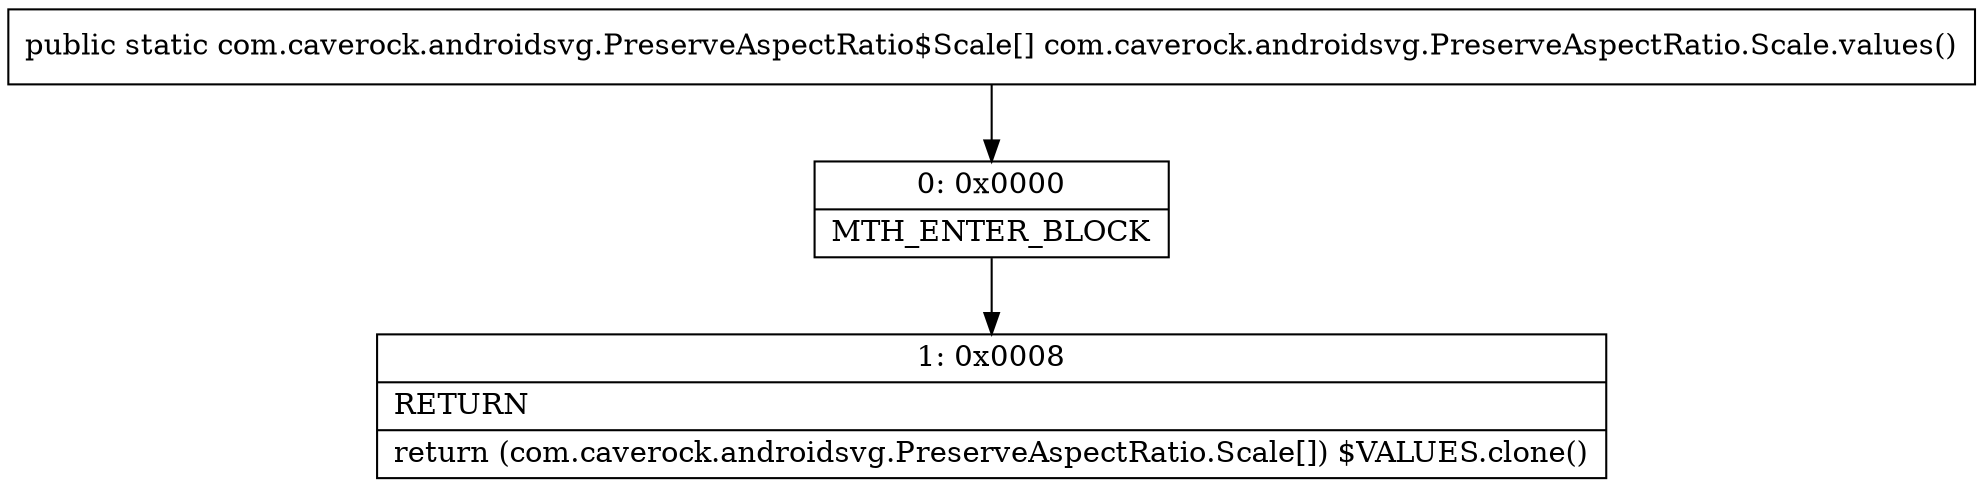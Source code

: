 digraph "CFG forcom.caverock.androidsvg.PreserveAspectRatio.Scale.values()[Lcom\/caverock\/androidsvg\/PreserveAspectRatio$Scale;" {
Node_0 [shape=record,label="{0\:\ 0x0000|MTH_ENTER_BLOCK\l}"];
Node_1 [shape=record,label="{1\:\ 0x0008|RETURN\l|return (com.caverock.androidsvg.PreserveAspectRatio.Scale[]) $VALUES.clone()\l}"];
MethodNode[shape=record,label="{public static com.caverock.androidsvg.PreserveAspectRatio$Scale[] com.caverock.androidsvg.PreserveAspectRatio.Scale.values() }"];
MethodNode -> Node_0;
Node_0 -> Node_1;
}

